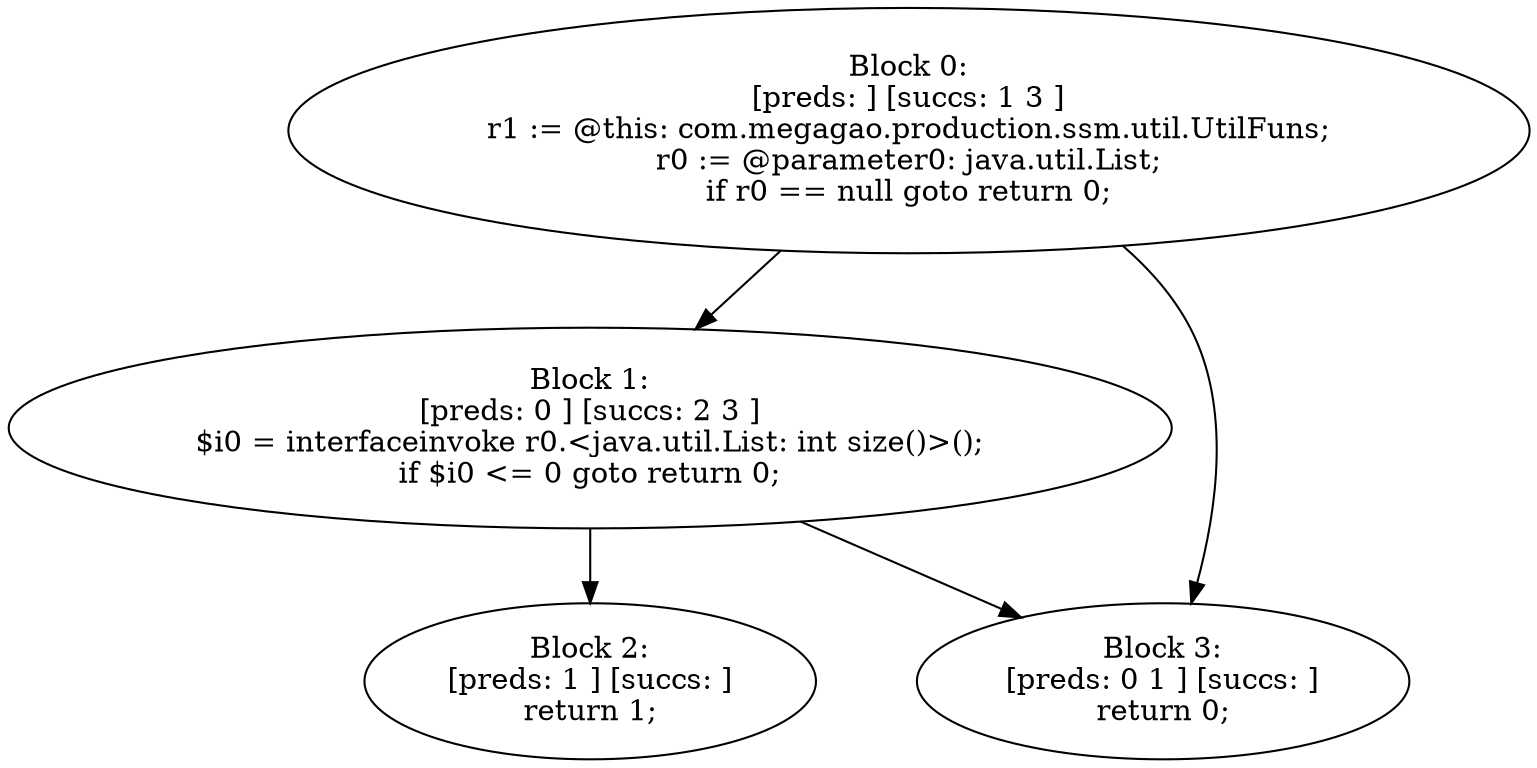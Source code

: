 digraph "unitGraph" {
    "Block 0:
[preds: ] [succs: 1 3 ]
r1 := @this: com.megagao.production.ssm.util.UtilFuns;
r0 := @parameter0: java.util.List;
if r0 == null goto return 0;
"
    "Block 1:
[preds: 0 ] [succs: 2 3 ]
$i0 = interfaceinvoke r0.<java.util.List: int size()>();
if $i0 <= 0 goto return 0;
"
    "Block 2:
[preds: 1 ] [succs: ]
return 1;
"
    "Block 3:
[preds: 0 1 ] [succs: ]
return 0;
"
    "Block 0:
[preds: ] [succs: 1 3 ]
r1 := @this: com.megagao.production.ssm.util.UtilFuns;
r0 := @parameter0: java.util.List;
if r0 == null goto return 0;
"->"Block 1:
[preds: 0 ] [succs: 2 3 ]
$i0 = interfaceinvoke r0.<java.util.List: int size()>();
if $i0 <= 0 goto return 0;
";
    "Block 0:
[preds: ] [succs: 1 3 ]
r1 := @this: com.megagao.production.ssm.util.UtilFuns;
r0 := @parameter0: java.util.List;
if r0 == null goto return 0;
"->"Block 3:
[preds: 0 1 ] [succs: ]
return 0;
";
    "Block 1:
[preds: 0 ] [succs: 2 3 ]
$i0 = interfaceinvoke r0.<java.util.List: int size()>();
if $i0 <= 0 goto return 0;
"->"Block 2:
[preds: 1 ] [succs: ]
return 1;
";
    "Block 1:
[preds: 0 ] [succs: 2 3 ]
$i0 = interfaceinvoke r0.<java.util.List: int size()>();
if $i0 <= 0 goto return 0;
"->"Block 3:
[preds: 0 1 ] [succs: ]
return 0;
";
}
